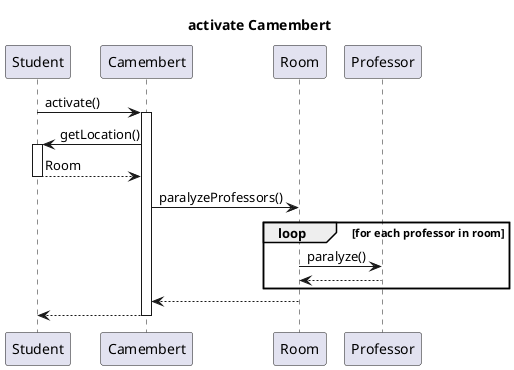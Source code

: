 @startuml camembert

title activate Camembert

participant Student as s
participant Camembert as c
participant Room as r
participant Professor as p

s -> c ++: activate()

c -> s ++: getLocation()
s--> c --: Room

c->r : paralyzeProfessors()

loop for each professor in room
    r->p : paralyze()
    p-->r
end
r-->c

c-->s --:


@enduml